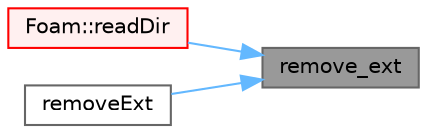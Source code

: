 digraph "remove_ext"
{
 // LATEX_PDF_SIZE
  bgcolor="transparent";
  edge [fontname=Helvetica,fontsize=10,labelfontname=Helvetica,labelfontsize=10];
  node [fontname=Helvetica,fontsize=10,shape=box,height=0.2,width=0.4];
  rankdir="RL";
  Node1 [id="Node000001",label="remove_ext",height=0.2,width=0.4,color="gray40", fillcolor="grey60", style="filled", fontcolor="black",tooltip=" "];
  Node1 -> Node2 [id="edge1_Node000001_Node000002",dir="back",color="steelblue1",style="solid",tooltip=" "];
  Node2 [id="Node000002",label="Foam::readDir",height=0.2,width=0.4,color="red", fillcolor="#FFF0F0", style="filled",URL="$namespaceFoam.html#afa980ff86ab40cf9cb2460c180f37978",tooltip=" "];
  Node1 -> Node24 [id="edge2_Node000001_Node000024",dir="back",color="steelblue1",style="solid",tooltip=" "];
  Node24 [id="Node000024",label="removeExt",height=0.2,width=0.4,color="grey40", fillcolor="white", style="filled",URL="$classFoam_1_1word.html#aa78626d8a49c17c538baa3ede752db1e",tooltip=" "];
}
